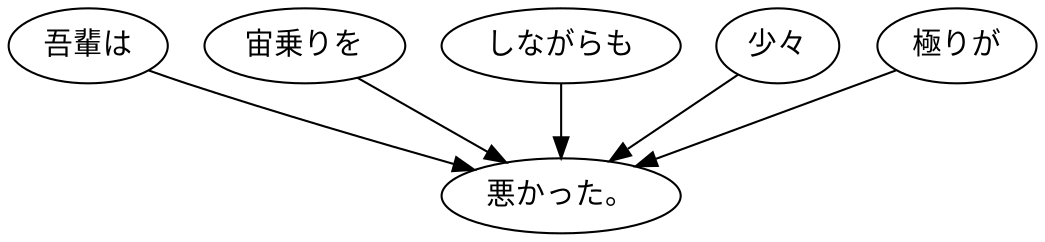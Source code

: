 digraph graph1398 {
	node0 [label="吾輩は"];
	node1 [label="宙乗りを"];
	node2 [label="しながらも"];
	node3 [label="少々"];
	node4 [label="極りが"];
	node5 [label="悪かった。"];
	node0 -> node5;
	node1 -> node5;
	node2 -> node5;
	node3 -> node5;
	node4 -> node5;
}

